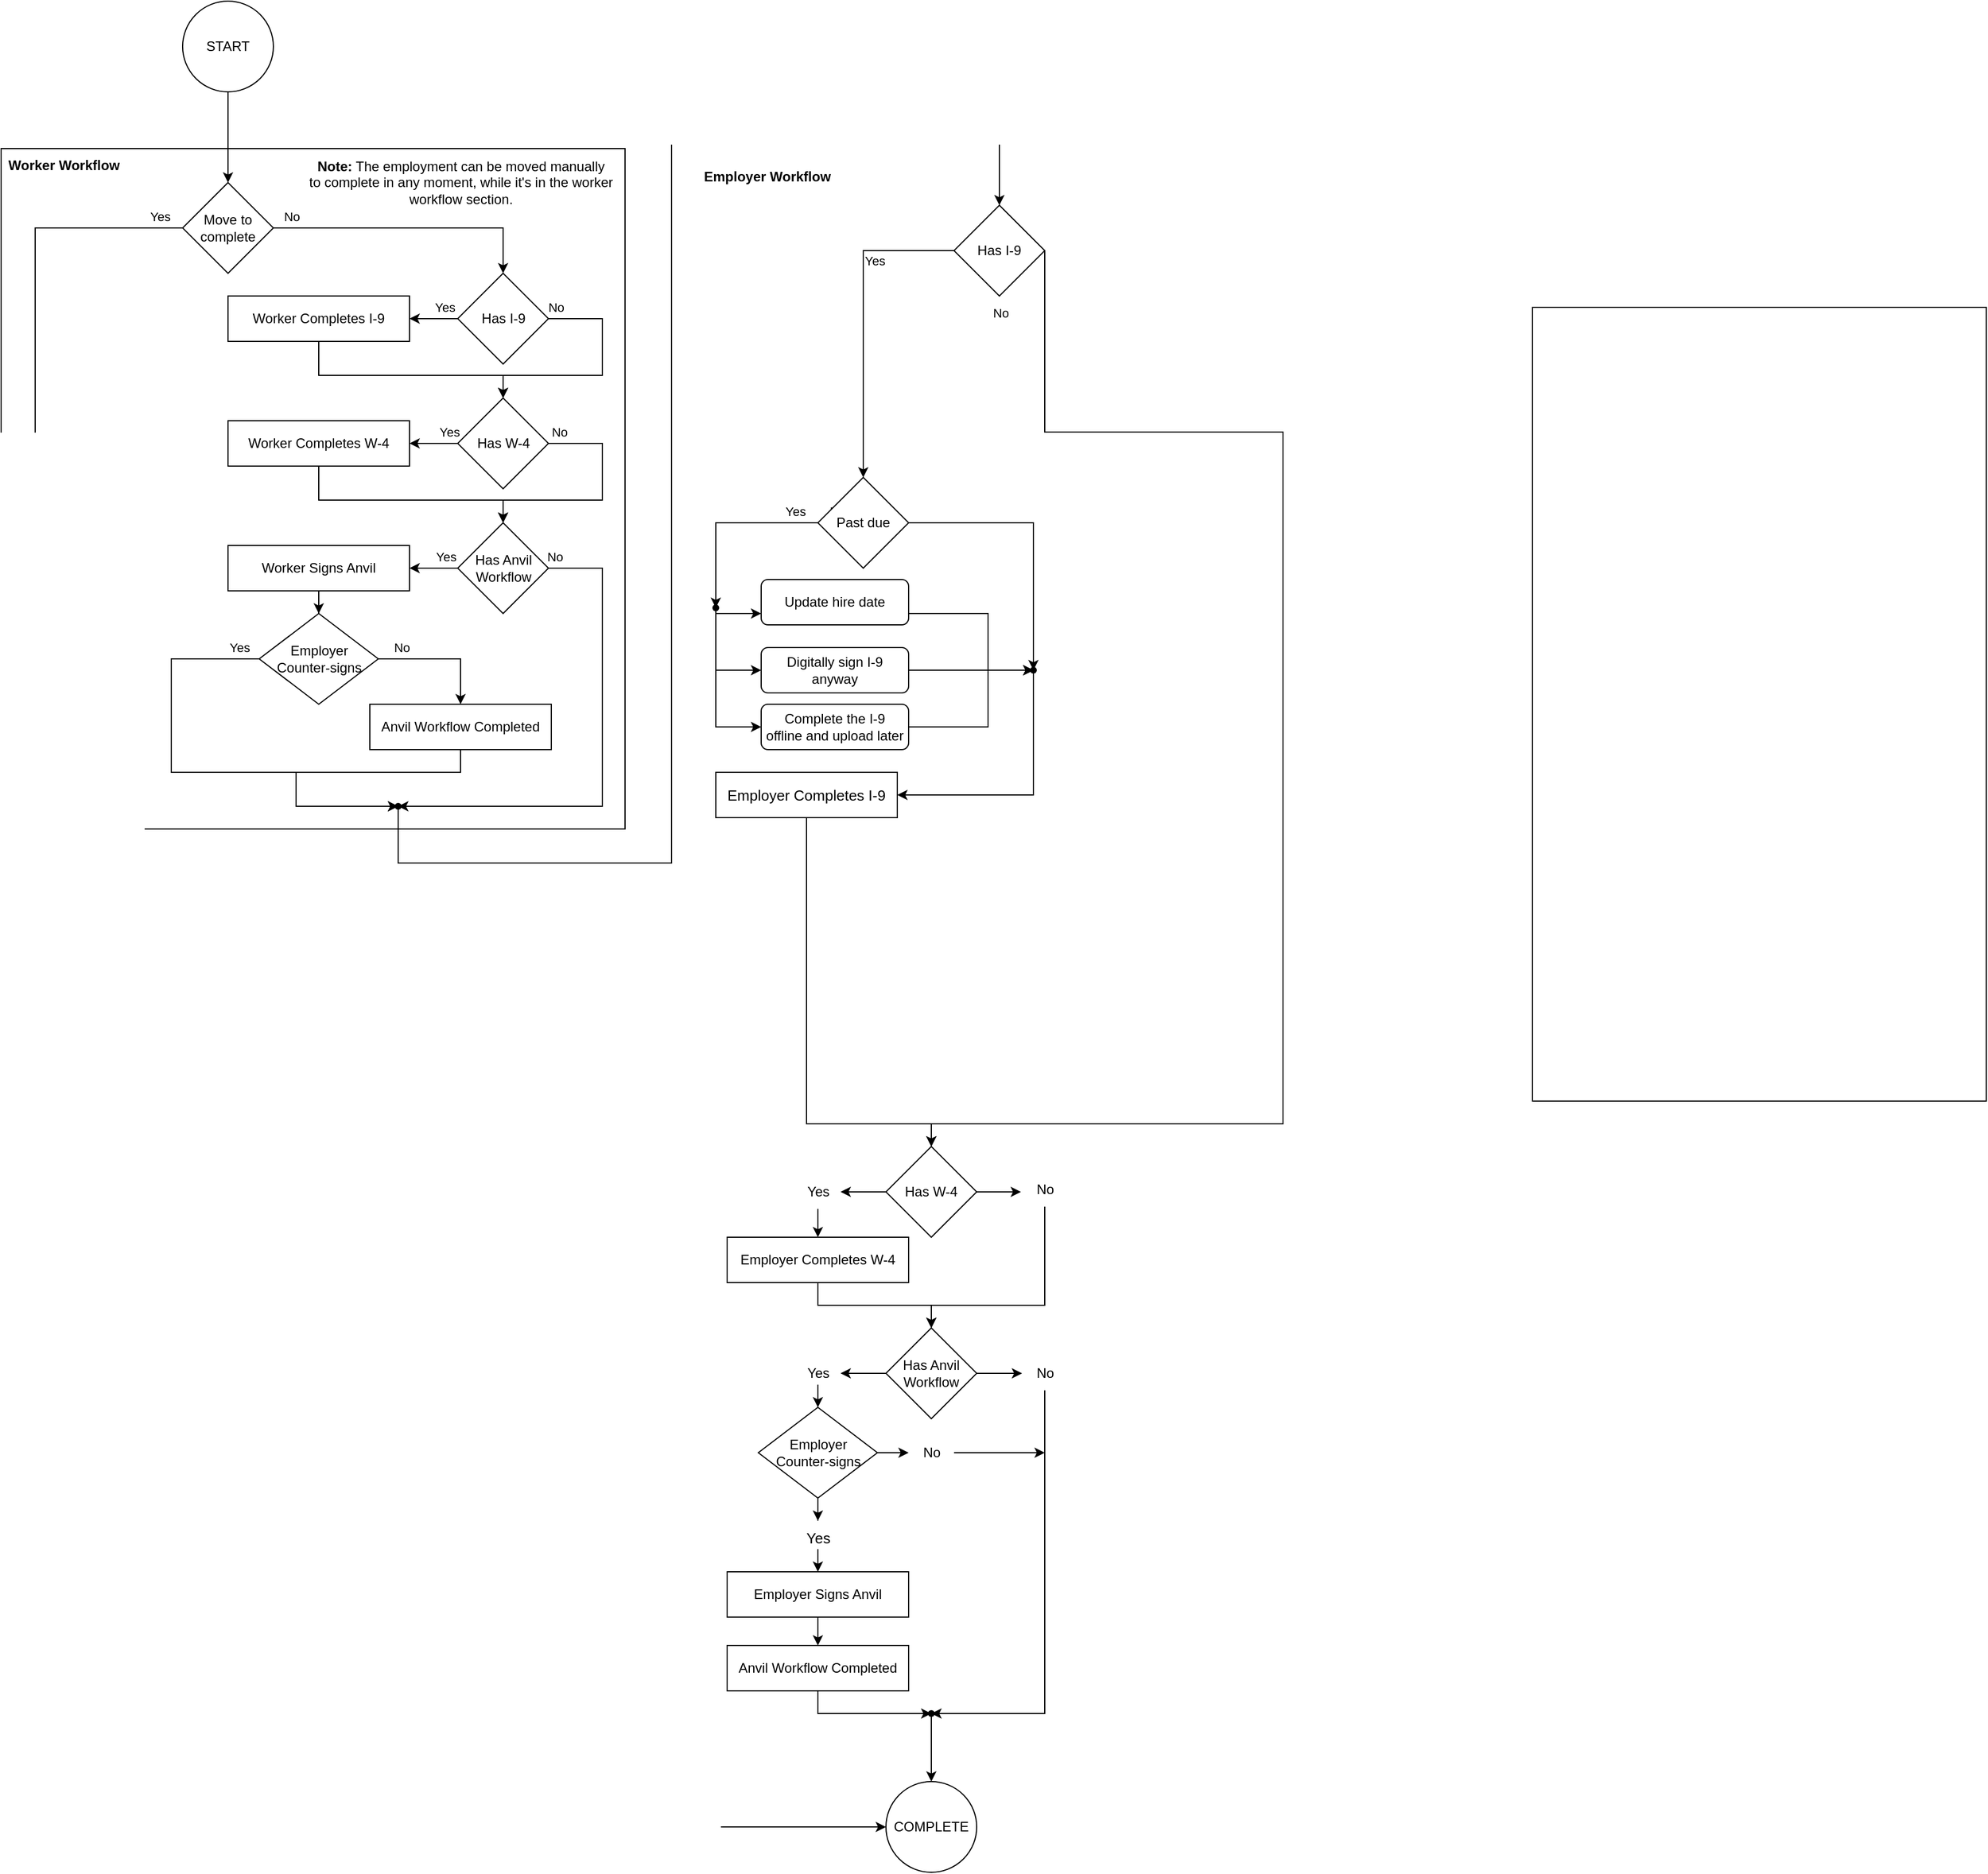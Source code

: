 <mxfile version="24.6.0" type="github">
  <diagram name="Page-1" id="mbVQlB_5lh4jTQNmV8JY">
    <mxGraphModel dx="1434" dy="1894" grid="1" gridSize="10" guides="1" tooltips="1" connect="1" arrows="1" fold="1" page="1" pageScale="1" pageWidth="850" pageHeight="1100" math="0" shadow="0">
      <root>
        <mxCell id="0" />
        <mxCell id="1" parent="0" />
        <mxCell id="wu20T2DJF-u065mbQEqq-54" value="" style="whiteSpace=wrap;html=1;" vertex="1" parent="1">
          <mxGeometry x="1360" y="130" width="400" height="700" as="geometry" />
        </mxCell>
        <mxCell id="wu20T2DJF-u065mbQEqq-53" value="" style="whiteSpace=wrap;html=1;" vertex="1" parent="1">
          <mxGeometry x="10" y="-10" width="550" height="600" as="geometry" />
        </mxCell>
        <mxCell id="wu20T2DJF-u065mbQEqq-1" value="&lt;div&gt;START&lt;/div&gt;" style="ellipse;whiteSpace=wrap;html=1;" vertex="1" parent="1">
          <mxGeometry x="170" y="-140" width="80" height="80" as="geometry" />
        </mxCell>
        <mxCell id="wu20T2DJF-u065mbQEqq-2" value="&lt;div&gt;COMPLETE&lt;/div&gt;" style="ellipse;whiteSpace=wrap;html=1;" vertex="1" parent="1">
          <mxGeometry x="790" y="1430" width="80" height="80" as="geometry" />
        </mxCell>
        <mxCell id="wu20T2DJF-u065mbQEqq-6" value="&lt;div&gt;Has I-9&lt;/div&gt;" style="rhombus;whiteSpace=wrap;html=1;" vertex="1" parent="1">
          <mxGeometry x="412.5" y="100" width="80" height="80" as="geometry" />
        </mxCell>
        <mxCell id="wu20T2DJF-u065mbQEqq-18" style="edgeStyle=orthogonalEdgeStyle;rounded=0;orthogonalLoop=1;jettySize=auto;html=1;entryX=1;entryY=0.5;entryDx=0;entryDy=0;exitX=0;exitY=0.5;exitDx=0;exitDy=0;" edge="1" parent="1" source="wu20T2DJF-u065mbQEqq-6" target="wu20T2DJF-u065mbQEqq-11">
          <mxGeometry relative="1" as="geometry">
            <mxPoint x="260" y="255" as="sourcePoint" />
            <Array as="points" />
          </mxGeometry>
        </mxCell>
        <mxCell id="wu20T2DJF-u065mbQEqq-159" value="Yes" style="edgeLabel;html=1;align=center;verticalAlign=middle;resizable=0;points=[];" vertex="1" connectable="0" parent="wu20T2DJF-u065mbQEqq-18">
          <mxGeometry x="-0.839" y="-2" relative="1" as="geometry">
            <mxPoint x="-8" y="-8" as="offset" />
          </mxGeometry>
        </mxCell>
        <mxCell id="wu20T2DJF-u065mbQEqq-17" style="edgeStyle=orthogonalEdgeStyle;rounded=0;orthogonalLoop=1;jettySize=auto;html=1;entryX=0.5;entryY=0;entryDx=0;entryDy=0;exitX=1;exitY=0.5;exitDx=0;exitDy=0;" edge="1" parent="1" source="wu20T2DJF-u065mbQEqq-6" target="wu20T2DJF-u065mbQEqq-16">
          <mxGeometry relative="1" as="geometry">
            <mxPoint x="530" y="400" as="targetPoint" />
            <mxPoint x="460" y="255" as="sourcePoint" />
            <Array as="points">
              <mxPoint x="540" y="140" />
              <mxPoint x="540" y="190" />
              <mxPoint x="453" y="190" />
            </Array>
          </mxGeometry>
        </mxCell>
        <mxCell id="wu20T2DJF-u065mbQEqq-160" value="No" style="edgeLabel;html=1;align=center;verticalAlign=middle;resizable=0;points=[];" vertex="1" connectable="0" parent="wu20T2DJF-u065mbQEqq-17">
          <mxGeometry x="-0.89" relative="1" as="geometry">
            <mxPoint x="-5" y="-10" as="offset" />
          </mxGeometry>
        </mxCell>
        <mxCell id="wu20T2DJF-u065mbQEqq-19" style="edgeStyle=orthogonalEdgeStyle;rounded=0;orthogonalLoop=1;jettySize=auto;html=1;entryX=0.5;entryY=0;entryDx=0;entryDy=0;" edge="1" parent="1" source="wu20T2DJF-u065mbQEqq-11" target="wu20T2DJF-u065mbQEqq-16">
          <mxGeometry relative="1" as="geometry">
            <Array as="points">
              <mxPoint x="290" y="190" />
              <mxPoint x="453" y="190" />
            </Array>
          </mxGeometry>
        </mxCell>
        <mxCell id="wu20T2DJF-u065mbQEqq-11" value="&lt;div&gt;Worker Completes I-9&lt;/div&gt;" style="whiteSpace=wrap;html=1;" vertex="1" parent="1">
          <mxGeometry x="210" y="120" width="160" height="40" as="geometry" />
        </mxCell>
        <mxCell id="wu20T2DJF-u065mbQEqq-31" style="edgeStyle=orthogonalEdgeStyle;rounded=0;orthogonalLoop=1;jettySize=auto;html=1;entryX=0.5;entryY=0;entryDx=0;entryDy=0;" edge="1" parent="1" source="wu20T2DJF-u065mbQEqq-12" target="wu20T2DJF-u065mbQEqq-30">
          <mxGeometry relative="1" as="geometry">
            <Array as="points">
              <mxPoint x="290" y="300" />
              <mxPoint x="453" y="300" />
            </Array>
          </mxGeometry>
        </mxCell>
        <mxCell id="wu20T2DJF-u065mbQEqq-12" value="Worker Completes W-4" style="whiteSpace=wrap;html=1;" vertex="1" parent="1">
          <mxGeometry x="210" y="230" width="160" height="40" as="geometry" />
        </mxCell>
        <mxCell id="wu20T2DJF-u065mbQEqq-16" value="&lt;div&gt;Has W-4&lt;br&gt;&lt;/div&gt;" style="rhombus;whiteSpace=wrap;html=1;" vertex="1" parent="1">
          <mxGeometry x="412.5" y="210" width="80" height="80" as="geometry" />
        </mxCell>
        <mxCell id="wu20T2DJF-u065mbQEqq-26" style="edgeStyle=orthogonalEdgeStyle;rounded=0;orthogonalLoop=1;jettySize=auto;html=1;entryX=1;entryY=0.5;entryDx=0;entryDy=0;exitX=0;exitY=0.5;exitDx=0;exitDy=0;" edge="1" parent="1" source="wu20T2DJF-u065mbQEqq-16" target="wu20T2DJF-u065mbQEqq-12">
          <mxGeometry relative="1" as="geometry">
            <mxPoint x="260" y="415" as="sourcePoint" />
          </mxGeometry>
        </mxCell>
        <mxCell id="wu20T2DJF-u065mbQEqq-164" value="Yes" style="edgeLabel;html=1;align=center;verticalAlign=middle;resizable=0;points=[];" vertex="1" connectable="0" parent="wu20T2DJF-u065mbQEqq-26">
          <mxGeometry x="-0.333" relative="1" as="geometry">
            <mxPoint x="6" y="-10" as="offset" />
          </mxGeometry>
        </mxCell>
        <mxCell id="wu20T2DJF-u065mbQEqq-32" style="edgeStyle=orthogonalEdgeStyle;rounded=0;orthogonalLoop=1;jettySize=auto;html=1;entryX=0.5;entryY=0;entryDx=0;entryDy=0;exitX=1;exitY=0.5;exitDx=0;exitDy=0;" edge="1" parent="1" source="wu20T2DJF-u065mbQEqq-16" target="wu20T2DJF-u065mbQEqq-30">
          <mxGeometry relative="1" as="geometry">
            <mxPoint x="460" y="415" as="sourcePoint" />
            <Array as="points">
              <mxPoint x="540" y="250" />
              <mxPoint x="540" y="300" />
              <mxPoint x="453" y="300" />
            </Array>
          </mxGeometry>
        </mxCell>
        <mxCell id="wu20T2DJF-u065mbQEqq-162" value="No" style="edgeLabel;html=1;align=center;verticalAlign=middle;resizable=0;points=[];" vertex="1" connectable="0" parent="wu20T2DJF-u065mbQEqq-32">
          <mxGeometry x="-0.843" relative="1" as="geometry">
            <mxPoint x="-7" y="-10" as="offset" />
          </mxGeometry>
        </mxCell>
        <mxCell id="wu20T2DJF-u065mbQEqq-29" value="&lt;div&gt;Worker Workflow&lt;/div&gt;" style="text;html=1;align=center;verticalAlign=middle;resizable=0;points=[];autosize=1;strokeColor=none;fillColor=none;fontStyle=1" vertex="1" parent="1">
          <mxGeometry x="10" y="-10" width="110" height="30" as="geometry" />
        </mxCell>
        <mxCell id="wu20T2DJF-u065mbQEqq-30" value="&lt;div&gt;Has Anvil Workflow&lt;br&gt;&lt;/div&gt;" style="rhombus;whiteSpace=wrap;html=1;" vertex="1" parent="1">
          <mxGeometry x="412.5" y="320" width="80" height="80" as="geometry" />
        </mxCell>
        <mxCell id="wu20T2DJF-u065mbQEqq-38" style="edgeStyle=orthogonalEdgeStyle;rounded=0;orthogonalLoop=1;jettySize=auto;html=1;entryX=1;entryY=0.5;entryDx=0;entryDy=0;exitX=0;exitY=0.5;exitDx=0;exitDy=0;" edge="1" parent="1" source="wu20T2DJF-u065mbQEqq-30" target="wu20T2DJF-u065mbQEqq-37">
          <mxGeometry relative="1" as="geometry">
            <mxPoint x="260" y="575" as="sourcePoint" />
          </mxGeometry>
        </mxCell>
        <mxCell id="wu20T2DJF-u065mbQEqq-166" value="Yes" style="edgeLabel;html=1;align=center;verticalAlign=middle;resizable=0;points=[];" vertex="1" connectable="0" parent="wu20T2DJF-u065mbQEqq-38">
          <mxGeometry x="-0.472" y="-2" relative="1" as="geometry">
            <mxPoint y="-8" as="offset" />
          </mxGeometry>
        </mxCell>
        <mxCell id="wu20T2DJF-u065mbQEqq-167" style="edgeStyle=orthogonalEdgeStyle;rounded=0;orthogonalLoop=1;jettySize=auto;html=1;" edge="1" parent="1" source="wu20T2DJF-u065mbQEqq-37" target="wu20T2DJF-u065mbQEqq-39">
          <mxGeometry relative="1" as="geometry" />
        </mxCell>
        <mxCell id="wu20T2DJF-u065mbQEqq-37" value="Worker Signs Anvil" style="whiteSpace=wrap;html=1;" vertex="1" parent="1">
          <mxGeometry x="210" y="340" width="160" height="40" as="geometry" />
        </mxCell>
        <mxCell id="wu20T2DJF-u065mbQEqq-39" value="&lt;div&gt;Employer&lt;/div&gt;&lt;div&gt;Counter-signs&lt;br&gt;&lt;/div&gt;" style="rhombus;whiteSpace=wrap;html=1;" vertex="1" parent="1">
          <mxGeometry x="237.5" y="400" width="105" height="80" as="geometry" />
        </mxCell>
        <mxCell id="wu20T2DJF-u065mbQEqq-50" style="edgeStyle=orthogonalEdgeStyle;rounded=0;orthogonalLoop=1;jettySize=auto;html=1;entryX=0.25;entryY=0.65;entryDx=0;entryDy=0;entryPerimeter=0;exitX=0;exitY=0.5;exitDx=0;exitDy=0;" edge="1" parent="1" source="wu20T2DJF-u065mbQEqq-39" target="wu20T2DJF-u065mbQEqq-51">
          <mxGeometry relative="1" as="geometry">
            <mxPoint x="260" y="850" as="targetPoint" />
            <mxPoint x="260" y="735" as="sourcePoint" />
            <Array as="points">
              <mxPoint x="160" y="440" />
              <mxPoint x="160" y="540" />
              <mxPoint x="270" y="540" />
              <mxPoint x="270" y="570" />
            </Array>
          </mxGeometry>
        </mxCell>
        <mxCell id="wu20T2DJF-u065mbQEqq-168" value="Yes" style="edgeLabel;html=1;align=center;verticalAlign=middle;resizable=0;points=[];" vertex="1" connectable="0" parent="wu20T2DJF-u065mbQEqq-50">
          <mxGeometry x="-0.945" y="2" relative="1" as="geometry">
            <mxPoint x="-7" y="-12" as="offset" />
          </mxGeometry>
        </mxCell>
        <mxCell id="wu20T2DJF-u065mbQEqq-49" style="edgeStyle=orthogonalEdgeStyle;rounded=0;orthogonalLoop=1;jettySize=auto;html=1;entryX=0.5;entryY=0;entryDx=0;entryDy=0;exitX=1;exitY=0.5;exitDx=0;exitDy=0;" edge="1" parent="1" source="wu20T2DJF-u065mbQEqq-39" target="wu20T2DJF-u065mbQEqq-48">
          <mxGeometry relative="1" as="geometry">
            <mxPoint x="460" y="735" as="sourcePoint" />
          </mxGeometry>
        </mxCell>
        <mxCell id="wu20T2DJF-u065mbQEqq-169" value="No" style="edgeLabel;html=1;align=center;verticalAlign=middle;resizable=0;points=[];" vertex="1" connectable="0" parent="wu20T2DJF-u065mbQEqq-49">
          <mxGeometry x="-0.91" y="-1" relative="1" as="geometry">
            <mxPoint x="15" y="-11" as="offset" />
          </mxGeometry>
        </mxCell>
        <mxCell id="wu20T2DJF-u065mbQEqq-52" style="edgeStyle=orthogonalEdgeStyle;rounded=0;orthogonalLoop=1;jettySize=auto;html=1;exitX=0.5;exitY=1;exitDx=0;exitDy=0;" edge="1" parent="1" source="wu20T2DJF-u065mbQEqq-48" target="wu20T2DJF-u065mbQEqq-51">
          <mxGeometry relative="1" as="geometry">
            <Array as="points">
              <mxPoint x="415" y="540" />
              <mxPoint x="270" y="540" />
              <mxPoint x="270" y="570" />
            </Array>
          </mxGeometry>
        </mxCell>
        <mxCell id="wu20T2DJF-u065mbQEqq-48" value="Anvil Workflow Completed" style="whiteSpace=wrap;html=1;" vertex="1" parent="1">
          <mxGeometry x="335" y="480" width="160" height="40" as="geometry" />
        </mxCell>
        <mxCell id="wu20T2DJF-u065mbQEqq-94" style="edgeStyle=orthogonalEdgeStyle;rounded=0;orthogonalLoop=1;jettySize=auto;html=1;entryX=0.5;entryY=0;entryDx=0;entryDy=0;" edge="1" parent="1" source="wu20T2DJF-u065mbQEqq-51" target="wu20T2DJF-u065mbQEqq-58">
          <mxGeometry relative="1" as="geometry">
            <mxPoint x="840" y="140" as="targetPoint" />
            <Array as="points">
              <mxPoint x="360" y="620" />
              <mxPoint x="601" y="620" />
              <mxPoint x="601" y="-70" />
              <mxPoint x="890" y="-70" />
            </Array>
          </mxGeometry>
        </mxCell>
        <mxCell id="wu20T2DJF-u065mbQEqq-51" value="" style="shape=waypoint;sketch=0;size=6;pointerEvents=1;points=[];fillColor=none;resizable=0;rotatable=0;perimeter=centerPerimeter;snapToPoint=1;" vertex="1" parent="1">
          <mxGeometry x="350" y="560" width="20" height="20" as="geometry" />
        </mxCell>
        <mxCell id="wu20T2DJF-u065mbQEqq-58" value="&lt;div&gt;Has I-9&lt;/div&gt;" style="rhombus;whiteSpace=wrap;html=1;" vertex="1" parent="1">
          <mxGeometry x="850" y="40" width="80" height="80" as="geometry" />
        </mxCell>
        <mxCell id="wu20T2DJF-u065mbQEqq-61" style="edgeStyle=orthogonalEdgeStyle;rounded=0;orthogonalLoop=1;jettySize=auto;html=1;entryX=0.5;entryY=0;entryDx=0;entryDy=0;exitX=1;exitY=0.5;exitDx=0;exitDy=0;" edge="1" parent="1" source="wu20T2DJF-u065mbQEqq-58" target="wu20T2DJF-u065mbQEqq-68">
          <mxGeometry relative="1" as="geometry">
            <mxPoint x="1010" y="400" as="targetPoint" />
            <Array as="points">
              <mxPoint x="1140" y="240" />
              <mxPoint x="1140" y="850" />
              <mxPoint x="830" y="850" />
            </Array>
            <mxPoint x="1040" y="240" as="sourcePoint" />
          </mxGeometry>
        </mxCell>
        <mxCell id="wu20T2DJF-u065mbQEqq-152" value="No" style="edgeLabel;html=1;align=center;verticalAlign=middle;resizable=0;points=[];" vertex="1" connectable="0" parent="wu20T2DJF-u065mbQEqq-61">
          <mxGeometry x="-0.9" y="-1" relative="1" as="geometry">
            <mxPoint x="-38" y="-11" as="offset" />
          </mxGeometry>
        </mxCell>
        <mxCell id="wu20T2DJF-u065mbQEqq-63" style="edgeStyle=orthogonalEdgeStyle;rounded=0;orthogonalLoop=1;jettySize=auto;html=1;entryX=0.5;entryY=0;entryDx=0;entryDy=0;exitX=0.5;exitY=1;exitDx=0;exitDy=0;" edge="1" parent="1" source="wu20T2DJF-u065mbQEqq-64" target="wu20T2DJF-u065mbQEqq-68">
          <mxGeometry relative="1" as="geometry">
            <Array as="points">
              <mxPoint x="720" y="850" />
              <mxPoint x="830" y="850" />
            </Array>
            <mxPoint x="730" y="830" as="sourcePoint" />
          </mxGeometry>
        </mxCell>
        <mxCell id="wu20T2DJF-u065mbQEqq-64" value="&lt;div&gt;Employer Completes I-9&lt;/div&gt;" style="whiteSpace=wrap;html=1;fontSize=13;" vertex="1" parent="1">
          <mxGeometry x="640" y="540" width="160" height="40" as="geometry" />
        </mxCell>
        <mxCell id="wu20T2DJF-u065mbQEqq-65" style="edgeStyle=orthogonalEdgeStyle;rounded=0;orthogonalLoop=1;jettySize=auto;html=1;" edge="1" parent="1" source="wu20T2DJF-u065mbQEqq-66" target="wu20T2DJF-u065mbQEqq-77">
          <mxGeometry relative="1" as="geometry">
            <Array as="points">
              <mxPoint x="730" y="1010" />
              <mxPoint x="830" y="1010" />
            </Array>
          </mxGeometry>
        </mxCell>
        <mxCell id="wu20T2DJF-u065mbQEqq-66" value="Employer Completes W-4" style="whiteSpace=wrap;html=1;" vertex="1" parent="1">
          <mxGeometry x="650" y="950" width="160" height="40" as="geometry" />
        </mxCell>
        <mxCell id="wu20T2DJF-u065mbQEqq-67" style="edgeStyle=orthogonalEdgeStyle;rounded=0;orthogonalLoop=1;jettySize=auto;html=1;" edge="1" parent="1" source="wu20T2DJF-u065mbQEqq-68" target="wu20T2DJF-u065mbQEqq-71">
          <mxGeometry relative="1" as="geometry" />
        </mxCell>
        <mxCell id="wu20T2DJF-u065mbQEqq-68" value="&lt;div&gt;Has W-4&lt;br&gt;&lt;/div&gt;" style="rhombus;whiteSpace=wrap;html=1;" vertex="1" parent="1">
          <mxGeometry x="790" y="870" width="80" height="80" as="geometry" />
        </mxCell>
        <mxCell id="wu20T2DJF-u065mbQEqq-69" style="edgeStyle=orthogonalEdgeStyle;rounded=0;orthogonalLoop=1;jettySize=auto;html=1;exitX=1;exitY=0.5;exitDx=0;exitDy=0;entryX=-0.025;entryY=0.567;entryDx=0;entryDy=0;entryPerimeter=0;" edge="1" parent="1" source="wu20T2DJF-u065mbQEqq-68" target="wu20T2DJF-u065mbQEqq-73">
          <mxGeometry relative="1" as="geometry">
            <mxPoint x="910" y="910" as="targetPoint" />
            <mxPoint x="880" y="935" as="sourcePoint" />
          </mxGeometry>
        </mxCell>
        <mxCell id="wu20T2DJF-u065mbQEqq-70" style="edgeStyle=orthogonalEdgeStyle;rounded=0;orthogonalLoop=1;jettySize=auto;html=1;entryX=0.5;entryY=0;entryDx=0;entryDy=0;" edge="1" parent="1" source="wu20T2DJF-u065mbQEqq-71" target="wu20T2DJF-u065mbQEqq-66">
          <mxGeometry relative="1" as="geometry" />
        </mxCell>
        <mxCell id="wu20T2DJF-u065mbQEqq-71" value="Yes" style="text;html=1;align=center;verticalAlign=middle;resizable=0;points=[];autosize=1;strokeColor=none;fillColor=none;" vertex="1" parent="1">
          <mxGeometry x="710" y="895" width="40" height="30" as="geometry" />
        </mxCell>
        <mxCell id="wu20T2DJF-u065mbQEqq-72" style="edgeStyle=orthogonalEdgeStyle;rounded=0;orthogonalLoop=1;jettySize=auto;html=1;entryX=0.5;entryY=0;entryDx=0;entryDy=0;" edge="1" parent="1" source="wu20T2DJF-u065mbQEqq-73" target="wu20T2DJF-u065mbQEqq-77">
          <mxGeometry relative="1" as="geometry">
            <Array as="points">
              <mxPoint x="930" y="1010" />
              <mxPoint x="830" y="1010" />
            </Array>
            <mxPoint x="930" y="925" as="sourcePoint" />
          </mxGeometry>
        </mxCell>
        <mxCell id="wu20T2DJF-u065mbQEqq-73" value="&lt;div&gt;No&lt;/div&gt;" style="text;html=1;align=center;verticalAlign=middle;resizable=0;points=[];autosize=1;strokeColor=none;fillColor=none;" vertex="1" parent="1">
          <mxGeometry x="910" y="893" width="40" height="30" as="geometry" />
        </mxCell>
        <mxCell id="wu20T2DJF-u065mbQEqq-74" value="&lt;div&gt;Employer Workflow&lt;/div&gt;" style="text;html=1;align=center;verticalAlign=middle;resizable=0;points=[];autosize=1;strokeColor=none;fillColor=none;fontStyle=1" vertex="1" parent="1">
          <mxGeometry x="620" width="130" height="30" as="geometry" />
        </mxCell>
        <mxCell id="wu20T2DJF-u065mbQEqq-75" style="edgeStyle=orthogonalEdgeStyle;rounded=0;orthogonalLoop=1;jettySize=auto;html=1;" edge="1" parent="1" source="wu20T2DJF-u065mbQEqq-77" target="wu20T2DJF-u065mbQEqq-81">
          <mxGeometry relative="1" as="geometry">
            <mxPoint x="910" y="1070" as="targetPoint" />
          </mxGeometry>
        </mxCell>
        <mxCell id="wu20T2DJF-u065mbQEqq-76" style="edgeStyle=orthogonalEdgeStyle;rounded=0;orthogonalLoop=1;jettySize=auto;html=1;" edge="1" parent="1" source="wu20T2DJF-u065mbQEqq-77" target="wu20T2DJF-u065mbQEqq-79">
          <mxGeometry relative="1" as="geometry" />
        </mxCell>
        <mxCell id="wu20T2DJF-u065mbQEqq-77" value="&lt;div&gt;Has Anvil Workflow&lt;br&gt;&lt;/div&gt;" style="rhombus;whiteSpace=wrap;html=1;" vertex="1" parent="1">
          <mxGeometry x="790" y="1030" width="80" height="80" as="geometry" />
        </mxCell>
        <mxCell id="wu20T2DJF-u065mbQEqq-78" style="edgeStyle=orthogonalEdgeStyle;rounded=0;orthogonalLoop=1;jettySize=auto;html=1;entryX=0.5;entryY=0;entryDx=0;entryDy=0;" edge="1" parent="1" source="wu20T2DJF-u065mbQEqq-79" target="wu20T2DJF-u065mbQEqq-86">
          <mxGeometry relative="1" as="geometry">
            <mxPoint x="730" y="1110" as="targetPoint" />
          </mxGeometry>
        </mxCell>
        <mxCell id="wu20T2DJF-u065mbQEqq-79" value="&lt;div&gt;Yes&lt;/div&gt;" style="text;html=1;align=center;verticalAlign=middle;resizable=0;points=[];autosize=1;strokeColor=none;fillColor=none;" vertex="1" parent="1">
          <mxGeometry x="710" y="1055" width="40" height="30" as="geometry" />
        </mxCell>
        <mxCell id="wu20T2DJF-u065mbQEqq-102" style="edgeStyle=orthogonalEdgeStyle;rounded=0;orthogonalLoop=1;jettySize=auto;html=1;" edge="1" parent="1" source="wu20T2DJF-u065mbQEqq-81" target="wu20T2DJF-u065mbQEqq-93">
          <mxGeometry relative="1" as="geometry">
            <mxPoint x="930" y="1085" as="sourcePoint" />
            <Array as="points">
              <mxPoint x="930" y="1370" />
            </Array>
          </mxGeometry>
        </mxCell>
        <mxCell id="wu20T2DJF-u065mbQEqq-81" value="&lt;div&gt;No&lt;/div&gt;" style="text;html=1;align=center;verticalAlign=middle;resizable=0;points=[];autosize=1;strokeColor=none;fillColor=none;" vertex="1" parent="1">
          <mxGeometry x="910" y="1055" width="40" height="30" as="geometry" />
        </mxCell>
        <mxCell id="wu20T2DJF-u065mbQEqq-95" style="edgeStyle=orthogonalEdgeStyle;rounded=0;orthogonalLoop=1;jettySize=auto;html=1;" edge="1" parent="1" source="wu20T2DJF-u065mbQEqq-86" target="wu20T2DJF-u065mbQEqq-88">
          <mxGeometry relative="1" as="geometry" />
        </mxCell>
        <mxCell id="wu20T2DJF-u065mbQEqq-104" style="edgeStyle=orthogonalEdgeStyle;rounded=0;orthogonalLoop=1;jettySize=auto;html=1;" edge="1" parent="1" source="wu20T2DJF-u065mbQEqq-86" target="wu20T2DJF-u065mbQEqq-103">
          <mxGeometry relative="1" as="geometry" />
        </mxCell>
        <mxCell id="wu20T2DJF-u065mbQEqq-86" value="&lt;div&gt;Employer&lt;/div&gt;&lt;div&gt;Counter-signs&lt;br&gt;&lt;/div&gt;" style="rhombus;whiteSpace=wrap;html=1;" vertex="1" parent="1">
          <mxGeometry x="677.5" y="1100" width="105" height="80" as="geometry" />
        </mxCell>
        <mxCell id="wu20T2DJF-u065mbQEqq-97" style="edgeStyle=orthogonalEdgeStyle;rounded=0;orthogonalLoop=1;jettySize=auto;html=1;entryX=0.5;entryY=0;entryDx=0;entryDy=0;" edge="1" parent="1" source="wu20T2DJF-u065mbQEqq-88" target="wu20T2DJF-u065mbQEqq-96">
          <mxGeometry relative="1" as="geometry" />
        </mxCell>
        <mxCell id="wu20T2DJF-u065mbQEqq-88" value="Yes" style="text;html=1;align=center;verticalAlign=middle;resizable=0;points=[];autosize=1;strokeColor=none;fillColor=none;fontSize=13;" vertex="1" parent="1">
          <mxGeometry x="710" y="1200" width="40" height="30" as="geometry" />
        </mxCell>
        <mxCell id="wu20T2DJF-u065mbQEqq-100" style="edgeStyle=orthogonalEdgeStyle;rounded=0;orthogonalLoop=1;jettySize=auto;html=1;" edge="1" parent="1" source="wu20T2DJF-u065mbQEqq-93" target="wu20T2DJF-u065mbQEqq-2">
          <mxGeometry relative="1" as="geometry" />
        </mxCell>
        <mxCell id="wu20T2DJF-u065mbQEqq-93" value="" style="shape=waypoint;sketch=0;size=6;pointerEvents=1;points=[];fillColor=none;resizable=0;rotatable=0;perimeter=centerPerimeter;snapToPoint=1;" vertex="1" parent="1">
          <mxGeometry x="820" y="1360" width="20" height="20" as="geometry" />
        </mxCell>
        <mxCell id="wu20T2DJF-u065mbQEqq-99" style="edgeStyle=orthogonalEdgeStyle;rounded=0;orthogonalLoop=1;jettySize=auto;html=1;" edge="1" parent="1" source="wu20T2DJF-u065mbQEqq-96" target="wu20T2DJF-u065mbQEqq-98">
          <mxGeometry relative="1" as="geometry" />
        </mxCell>
        <mxCell id="wu20T2DJF-u065mbQEqq-96" value="Employer Signs Anvil" style="whiteSpace=wrap;html=1;" vertex="1" parent="1">
          <mxGeometry x="650" y="1245" width="160" height="40" as="geometry" />
        </mxCell>
        <mxCell id="wu20T2DJF-u065mbQEqq-101" style="edgeStyle=orthogonalEdgeStyle;rounded=0;orthogonalLoop=1;jettySize=auto;html=1;exitX=0.5;exitY=1;exitDx=0;exitDy=0;" edge="1" parent="1" source="wu20T2DJF-u065mbQEqq-98" target="wu20T2DJF-u065mbQEqq-93">
          <mxGeometry relative="1" as="geometry" />
        </mxCell>
        <mxCell id="wu20T2DJF-u065mbQEqq-98" value="Anvil Workflow Completed" style="whiteSpace=wrap;html=1;" vertex="1" parent="1">
          <mxGeometry x="650" y="1310" width="160" height="40" as="geometry" />
        </mxCell>
        <mxCell id="wu20T2DJF-u065mbQEqq-105" style="edgeStyle=orthogonalEdgeStyle;rounded=0;orthogonalLoop=1;jettySize=auto;html=1;" edge="1" parent="1" source="wu20T2DJF-u065mbQEqq-103">
          <mxGeometry relative="1" as="geometry">
            <mxPoint x="930" y="1140.0" as="targetPoint" />
          </mxGeometry>
        </mxCell>
        <mxCell id="wu20T2DJF-u065mbQEqq-103" value="No" style="text;html=1;align=center;verticalAlign=middle;resizable=0;points=[];autosize=1;strokeColor=none;fillColor=none;" vertex="1" parent="1">
          <mxGeometry x="810" y="1125" width="40" height="30" as="geometry" />
        </mxCell>
        <mxCell id="wu20T2DJF-u065mbQEqq-108" value="" style="edgeStyle=orthogonalEdgeStyle;rounded=0;orthogonalLoop=1;jettySize=auto;html=1;entryX=0.5;entryY=0;entryDx=0;entryDy=0;" edge="1" parent="1" source="wu20T2DJF-u065mbQEqq-1" target="wu20T2DJF-u065mbQEqq-107">
          <mxGeometry relative="1" as="geometry">
            <mxPoint x="360" y="200" as="targetPoint" />
            <mxPoint x="360" as="sourcePoint" />
            <Array as="points">
              <mxPoint x="210" y="-70" />
              <mxPoint x="210" y="-70" />
            </Array>
          </mxGeometry>
        </mxCell>
        <mxCell id="wu20T2DJF-u065mbQEqq-107" value="&lt;div&gt;Move to&lt;/div&gt;&lt;div&gt;complete&lt;br&gt;&lt;/div&gt;" style="rhombus;whiteSpace=wrap;html=1;" vertex="1" parent="1">
          <mxGeometry x="170" y="20" width="80" height="80" as="geometry" />
        </mxCell>
        <mxCell id="wu20T2DJF-u065mbQEqq-110" style="edgeStyle=orthogonalEdgeStyle;rounded=0;orthogonalLoop=1;jettySize=auto;html=1;entryX=0.5;entryY=0;entryDx=0;entryDy=0;exitX=1;exitY=0.5;exitDx=0;exitDy=0;" edge="1" parent="1" source="wu20T2DJF-u065mbQEqq-107" target="wu20T2DJF-u065mbQEqq-6">
          <mxGeometry relative="1" as="geometry">
            <mxPoint x="360" y="70" as="sourcePoint" />
            <Array as="points">
              <mxPoint x="453" y="60" />
            </Array>
          </mxGeometry>
        </mxCell>
        <mxCell id="wu20T2DJF-u065mbQEqq-158" value="No" style="edgeLabel;html=1;align=center;verticalAlign=middle;resizable=0;points=[];" vertex="1" connectable="0" parent="wu20T2DJF-u065mbQEqq-110">
          <mxGeometry x="-0.8" relative="1" as="geometry">
            <mxPoint x="-8" y="-10" as="offset" />
          </mxGeometry>
        </mxCell>
        <mxCell id="wu20T2DJF-u065mbQEqq-111" value="&lt;div&gt;&lt;b&gt;Note:&lt;/b&gt; The employment can be moved manually&lt;/div&gt;&lt;div&gt;to complete in any moment, while it&#39;s in the worker&lt;/div&gt;&lt;div&gt;workflow section.&lt;br&gt;&lt;/div&gt;" style="text;html=1;align=center;verticalAlign=middle;resizable=0;points=[];autosize=1;strokeColor=none;fillColor=none;" vertex="1" parent="1">
          <mxGeometry x="270" y="-10" width="290" height="60" as="geometry" />
        </mxCell>
        <mxCell id="wu20T2DJF-u065mbQEqq-114" style="edgeStyle=orthogonalEdgeStyle;rounded=0;orthogonalLoop=1;jettySize=auto;html=1;entryX=0;entryY=0.5;entryDx=0;entryDy=0;exitX=0;exitY=0.5;exitDx=0;exitDy=0;" edge="1" parent="1" source="wu20T2DJF-u065mbQEqq-107" target="wu20T2DJF-u065mbQEqq-2">
          <mxGeometry relative="1" as="geometry">
            <mxPoint x="70" y="960" as="targetPoint" />
            <mxPoint x="60" y="70" as="sourcePoint" />
            <Array as="points">
              <mxPoint x="40" y="60" />
              <mxPoint x="40" y="1470" />
            </Array>
          </mxGeometry>
        </mxCell>
        <mxCell id="wu20T2DJF-u065mbQEqq-157" value="Yes" style="edgeLabel;html=1;align=center;verticalAlign=middle;resizable=0;points=[];" vertex="1" connectable="0" parent="wu20T2DJF-u065mbQEqq-114">
          <mxGeometry x="-0.947" relative="1" as="geometry">
            <mxPoint x="40" y="-10" as="offset" />
          </mxGeometry>
        </mxCell>
        <mxCell id="wu20T2DJF-u065mbQEqq-121" style="edgeStyle=orthogonalEdgeStyle;rounded=0;orthogonalLoop=1;jettySize=auto;html=1;entryX=0.55;entryY=0.9;entryDx=0;entryDy=0;entryPerimeter=0;exitX=1;exitY=0.5;exitDx=0;exitDy=0;" edge="1" parent="1" source="wu20T2DJF-u065mbQEqq-119" target="wu20T2DJF-u065mbQEqq-135">
          <mxGeometry relative="1" as="geometry">
            <Array as="points">
              <mxPoint x="920" y="320" />
            </Array>
          </mxGeometry>
        </mxCell>
        <mxCell id="wu20T2DJF-u065mbQEqq-122" value="No" style="edgeLabel;html=1;align=center;verticalAlign=middle;resizable=0;points=[];" vertex="1" connectable="0" parent="wu20T2DJF-u065mbQEqq-121">
          <mxGeometry x="-0.536" y="3" relative="1" as="geometry">
            <mxPoint x="-119" y="-7" as="offset" />
          </mxGeometry>
        </mxCell>
        <mxCell id="wu20T2DJF-u065mbQEqq-119" value="Past due" style="rhombus;whiteSpace=wrap;html=1;" vertex="1" parent="1">
          <mxGeometry x="730" y="280" width="80" height="80" as="geometry" />
        </mxCell>
        <mxCell id="wu20T2DJF-u065mbQEqq-124" value="Update hire date" style="rounded=1;whiteSpace=wrap;html=1;" vertex="1" parent="1">
          <mxGeometry x="680" y="370" width="130" height="40" as="geometry" />
        </mxCell>
        <mxCell id="wu20T2DJF-u065mbQEqq-125" value="&lt;div&gt;Digitally sign I-9&lt;/div&gt;&lt;div&gt;anyway&lt;br&gt;&lt;/div&gt;" style="rounded=1;whiteSpace=wrap;html=1;" vertex="1" parent="1">
          <mxGeometry x="680" y="430" width="130" height="40" as="geometry" />
        </mxCell>
        <mxCell id="wu20T2DJF-u065mbQEqq-126" value="" style="edgeStyle=orthogonalEdgeStyle;rounded=0;orthogonalLoop=1;jettySize=auto;html=1;exitX=0;exitY=0.5;exitDx=0;exitDy=0;entryX=0.1;entryY=0.25;entryDx=0;entryDy=0;entryPerimeter=0;" edge="1" parent="1" source="wu20T2DJF-u065mbQEqq-119" target="wu20T2DJF-u065mbQEqq-143">
          <mxGeometry relative="1" as="geometry">
            <mxPoint x="740" y="340" as="sourcePoint" />
            <mxPoint x="640" y="390" as="targetPoint" />
            <Array as="points">
              <mxPoint x="640" y="320" />
            </Array>
          </mxGeometry>
        </mxCell>
        <mxCell id="wu20T2DJF-u065mbQEqq-127" value="Yes" style="edgeLabel;html=1;align=center;verticalAlign=middle;resizable=0;points=[];" vertex="1" connectable="0" parent="wu20T2DJF-u065mbQEqq-126">
          <mxGeometry x="-0.524" relative="1" as="geometry">
            <mxPoint x="19" y="-10" as="offset" />
          </mxGeometry>
        </mxCell>
        <mxCell id="wu20T2DJF-u065mbQEqq-131" value="&lt;div&gt;Complete the I-9&lt;/div&gt;&lt;div&gt;offline and upload later&lt;br&gt;&lt;/div&gt;" style="rounded=1;whiteSpace=wrap;html=1;" vertex="1" parent="1">
          <mxGeometry x="680" y="480" width="130" height="40" as="geometry" />
        </mxCell>
        <mxCell id="wu20T2DJF-u065mbQEqq-156" style="edgeStyle=orthogonalEdgeStyle;rounded=0;orthogonalLoop=1;jettySize=auto;html=1;entryX=1;entryY=0.5;entryDx=0;entryDy=0;" edge="1" parent="1" source="wu20T2DJF-u065mbQEqq-135" target="wu20T2DJF-u065mbQEqq-64">
          <mxGeometry relative="1" as="geometry">
            <Array as="points">
              <mxPoint x="920" y="560" />
            </Array>
          </mxGeometry>
        </mxCell>
        <mxCell id="wu20T2DJF-u065mbQEqq-135" value="" style="shape=waypoint;sketch=0;size=6;pointerEvents=1;points=[];fillColor=none;resizable=0;rotatable=0;perimeter=centerPerimeter;snapToPoint=1;" vertex="1" parent="1">
          <mxGeometry x="910" y="440" width="20" height="20" as="geometry" />
        </mxCell>
        <mxCell id="wu20T2DJF-u065mbQEqq-146" style="edgeStyle=orthogonalEdgeStyle;rounded=0;orthogonalLoop=1;jettySize=auto;html=1;" edge="1" parent="1" source="wu20T2DJF-u065mbQEqq-143" target="wu20T2DJF-u065mbQEqq-124">
          <mxGeometry relative="1" as="geometry">
            <Array as="points">
              <mxPoint x="640" y="400" />
            </Array>
          </mxGeometry>
        </mxCell>
        <mxCell id="wu20T2DJF-u065mbQEqq-148" style="edgeStyle=orthogonalEdgeStyle;rounded=0;orthogonalLoop=1;jettySize=auto;html=1;entryX=0;entryY=0.5;entryDx=0;entryDy=0;" edge="1" parent="1" source="wu20T2DJF-u065mbQEqq-143" target="wu20T2DJF-u065mbQEqq-125">
          <mxGeometry relative="1" as="geometry">
            <Array as="points">
              <mxPoint x="640" y="450" />
            </Array>
          </mxGeometry>
        </mxCell>
        <mxCell id="wu20T2DJF-u065mbQEqq-149" style="edgeStyle=orthogonalEdgeStyle;rounded=0;orthogonalLoop=1;jettySize=auto;html=1;entryX=0;entryY=0.5;entryDx=0;entryDy=0;" edge="1" parent="1" source="wu20T2DJF-u065mbQEqq-143" target="wu20T2DJF-u065mbQEqq-131">
          <mxGeometry relative="1" as="geometry">
            <Array as="points">
              <mxPoint x="640" y="500" />
            </Array>
          </mxGeometry>
        </mxCell>
        <mxCell id="wu20T2DJF-u065mbQEqq-143" value="" style="shape=waypoint;sketch=0;size=6;pointerEvents=1;points=[];fillColor=none;resizable=0;rotatable=0;perimeter=centerPerimeter;snapToPoint=1;" vertex="1" parent="1">
          <mxGeometry x="630" y="385" width="20" height="20" as="geometry" />
        </mxCell>
        <mxCell id="wu20T2DJF-u065mbQEqq-150" value="" style="edgeStyle=orthogonalEdgeStyle;rounded=0;orthogonalLoop=1;jettySize=auto;html=1;exitX=0;exitY=0.5;exitDx=0;exitDy=0;entryX=0.5;entryY=0;entryDx=0;entryDy=0;" edge="1" parent="1" source="wu20T2DJF-u065mbQEqq-58" target="wu20T2DJF-u065mbQEqq-119">
          <mxGeometry relative="1" as="geometry">
            <mxPoint x="782.5" y="240" as="targetPoint" />
            <mxPoint x="840" y="240" as="sourcePoint" />
          </mxGeometry>
        </mxCell>
        <mxCell id="wu20T2DJF-u065mbQEqq-151" value="Yes" style="edgeLabel;html=1;align=center;verticalAlign=middle;resizable=0;points=[];" vertex="1" connectable="0" parent="wu20T2DJF-u065mbQEqq-150">
          <mxGeometry x="-0.291" y="1" relative="1" as="geometry">
            <mxPoint x="9" y="-11" as="offset" />
          </mxGeometry>
        </mxCell>
        <mxCell id="wu20T2DJF-u065mbQEqq-153" style="edgeStyle=orthogonalEdgeStyle;rounded=0;orthogonalLoop=1;jettySize=auto;html=1;entryX=0.25;entryY=0.5;entryDx=0;entryDy=0;entryPerimeter=0;" edge="1" parent="1" source="wu20T2DJF-u065mbQEqq-131" target="wu20T2DJF-u065mbQEqq-135">
          <mxGeometry relative="1" as="geometry">
            <Array as="points">
              <mxPoint x="880" y="500" />
              <mxPoint x="880" y="450" />
            </Array>
          </mxGeometry>
        </mxCell>
        <mxCell id="wu20T2DJF-u065mbQEqq-154" style="edgeStyle=orthogonalEdgeStyle;rounded=0;orthogonalLoop=1;jettySize=auto;html=1;entryX=0.55;entryY=0.8;entryDx=0;entryDy=0;entryPerimeter=0;" edge="1" parent="1" source="wu20T2DJF-u065mbQEqq-125" target="wu20T2DJF-u065mbQEqq-135">
          <mxGeometry relative="1" as="geometry" />
        </mxCell>
        <mxCell id="wu20T2DJF-u065mbQEqq-155" style="edgeStyle=orthogonalEdgeStyle;rounded=0;orthogonalLoop=1;jettySize=auto;html=1;entryX=0.45;entryY=0.8;entryDx=0;entryDy=0;entryPerimeter=0;" edge="1" parent="1" source="wu20T2DJF-u065mbQEqq-124" target="wu20T2DJF-u065mbQEqq-135">
          <mxGeometry relative="1" as="geometry">
            <Array as="points">
              <mxPoint x="880" y="400" />
              <mxPoint x="880" y="450" />
            </Array>
          </mxGeometry>
        </mxCell>
        <mxCell id="wu20T2DJF-u065mbQEqq-170" style="edgeStyle=orthogonalEdgeStyle;rounded=0;orthogonalLoop=1;jettySize=auto;html=1;entryX=0.85;entryY=0.65;entryDx=0;entryDy=0;entryPerimeter=0;" edge="1" parent="1" source="wu20T2DJF-u065mbQEqq-30" target="wu20T2DJF-u065mbQEqq-51">
          <mxGeometry relative="1" as="geometry">
            <Array as="points">
              <mxPoint x="540" y="360" />
              <mxPoint x="540" y="570" />
            </Array>
          </mxGeometry>
        </mxCell>
        <mxCell id="wu20T2DJF-u065mbQEqq-171" value="No" style="edgeLabel;html=1;align=center;verticalAlign=middle;resizable=0;points=[];" vertex="1" connectable="0" parent="wu20T2DJF-u065mbQEqq-170">
          <mxGeometry x="-0.936" y="-2" relative="1" as="geometry">
            <mxPoint x="-9" y="-12" as="offset" />
          </mxGeometry>
        </mxCell>
      </root>
    </mxGraphModel>
  </diagram>
</mxfile>
